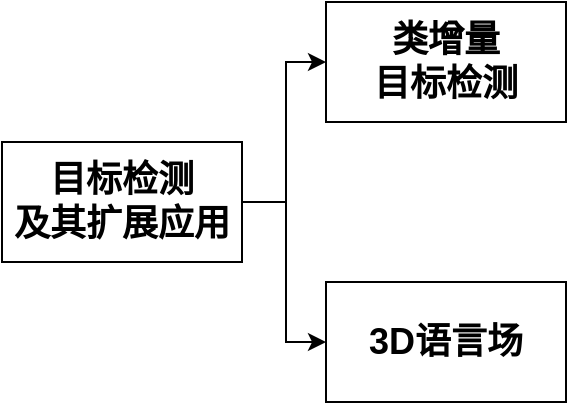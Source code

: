 <mxfile version="26.0.2">
  <diagram name="第 1 页" id="9PxOJa-GYMEY9I_e3lbe">
    <mxGraphModel dx="993" dy="580" grid="1" gridSize="10" guides="1" tooltips="1" connect="1" arrows="1" fold="1" page="1" pageScale="1" pageWidth="827" pageHeight="1169" math="0" shadow="0">
      <root>
        <mxCell id="0" />
        <mxCell id="1" parent="0" />
        <mxCell id="6DWLwP2dBzeRYAyNFLK5-1" value="&lt;font style=&quot;font-size: 18px;&quot;&gt;&lt;b&gt;目标检测&lt;/b&gt;&lt;/font&gt;&lt;div&gt;&lt;font style=&quot;font-size: 18px;&quot;&gt;&lt;b&gt;及其扩展应用&lt;/b&gt;&lt;/font&gt;&lt;/div&gt;" style="rounded=0;whiteSpace=wrap;html=1;" vertex="1" parent="1">
          <mxGeometry x="118" y="170" width="120" height="60" as="geometry" />
        </mxCell>
        <mxCell id="6DWLwP2dBzeRYAyNFLK5-2" value="&lt;span style=&quot;font-size: 18px;&quot;&gt;&lt;b&gt;类增量&lt;/b&gt;&lt;/span&gt;&lt;div&gt;&lt;span style=&quot;font-size: 18px;&quot;&gt;&lt;b&gt;目标检测&lt;/b&gt;&lt;/span&gt;&lt;/div&gt;" style="rounded=0;whiteSpace=wrap;html=1;" vertex="1" parent="1">
          <mxGeometry x="280" y="100" width="120" height="60" as="geometry" />
        </mxCell>
        <mxCell id="6DWLwP2dBzeRYAyNFLK5-3" value="&lt;span style=&quot;font-size: 18px;&quot;&gt;&lt;b&gt;3D语言场&lt;/b&gt;&lt;/span&gt;" style="rounded=0;whiteSpace=wrap;html=1;" vertex="1" parent="1">
          <mxGeometry x="280" y="240" width="120" height="60" as="geometry" />
        </mxCell>
        <mxCell id="6DWLwP2dBzeRYAyNFLK5-4" value="" style="endArrow=none;html=1;rounded=0;exitX=1;exitY=0.5;exitDx=0;exitDy=0;" edge="1" parent="1" source="6DWLwP2dBzeRYAyNFLK5-1">
          <mxGeometry width="50" height="50" relative="1" as="geometry">
            <mxPoint x="240" y="320" as="sourcePoint" />
            <mxPoint x="260" y="200" as="targetPoint" />
          </mxGeometry>
        </mxCell>
        <mxCell id="6DWLwP2dBzeRYAyNFLK5-5" value="" style="endArrow=classic;html=1;rounded=0;entryX=0;entryY=0.5;entryDx=0;entryDy=0;" edge="1" parent="1" target="6DWLwP2dBzeRYAyNFLK5-2">
          <mxGeometry width="50" height="50" relative="1" as="geometry">
            <mxPoint x="260" y="200" as="sourcePoint" />
            <mxPoint x="290" y="270" as="targetPoint" />
            <Array as="points">
              <mxPoint x="260" y="130" />
            </Array>
          </mxGeometry>
        </mxCell>
        <mxCell id="6DWLwP2dBzeRYAyNFLK5-6" value="" style="endArrow=classic;html=1;rounded=0;entryX=0;entryY=0.5;entryDx=0;entryDy=0;" edge="1" parent="1" target="6DWLwP2dBzeRYAyNFLK5-3">
          <mxGeometry width="50" height="50" relative="1" as="geometry">
            <mxPoint x="260" y="200" as="sourcePoint" />
            <mxPoint x="290" y="270" as="targetPoint" />
            <Array as="points">
              <mxPoint x="260" y="270" />
            </Array>
          </mxGeometry>
        </mxCell>
      </root>
    </mxGraphModel>
  </diagram>
</mxfile>
